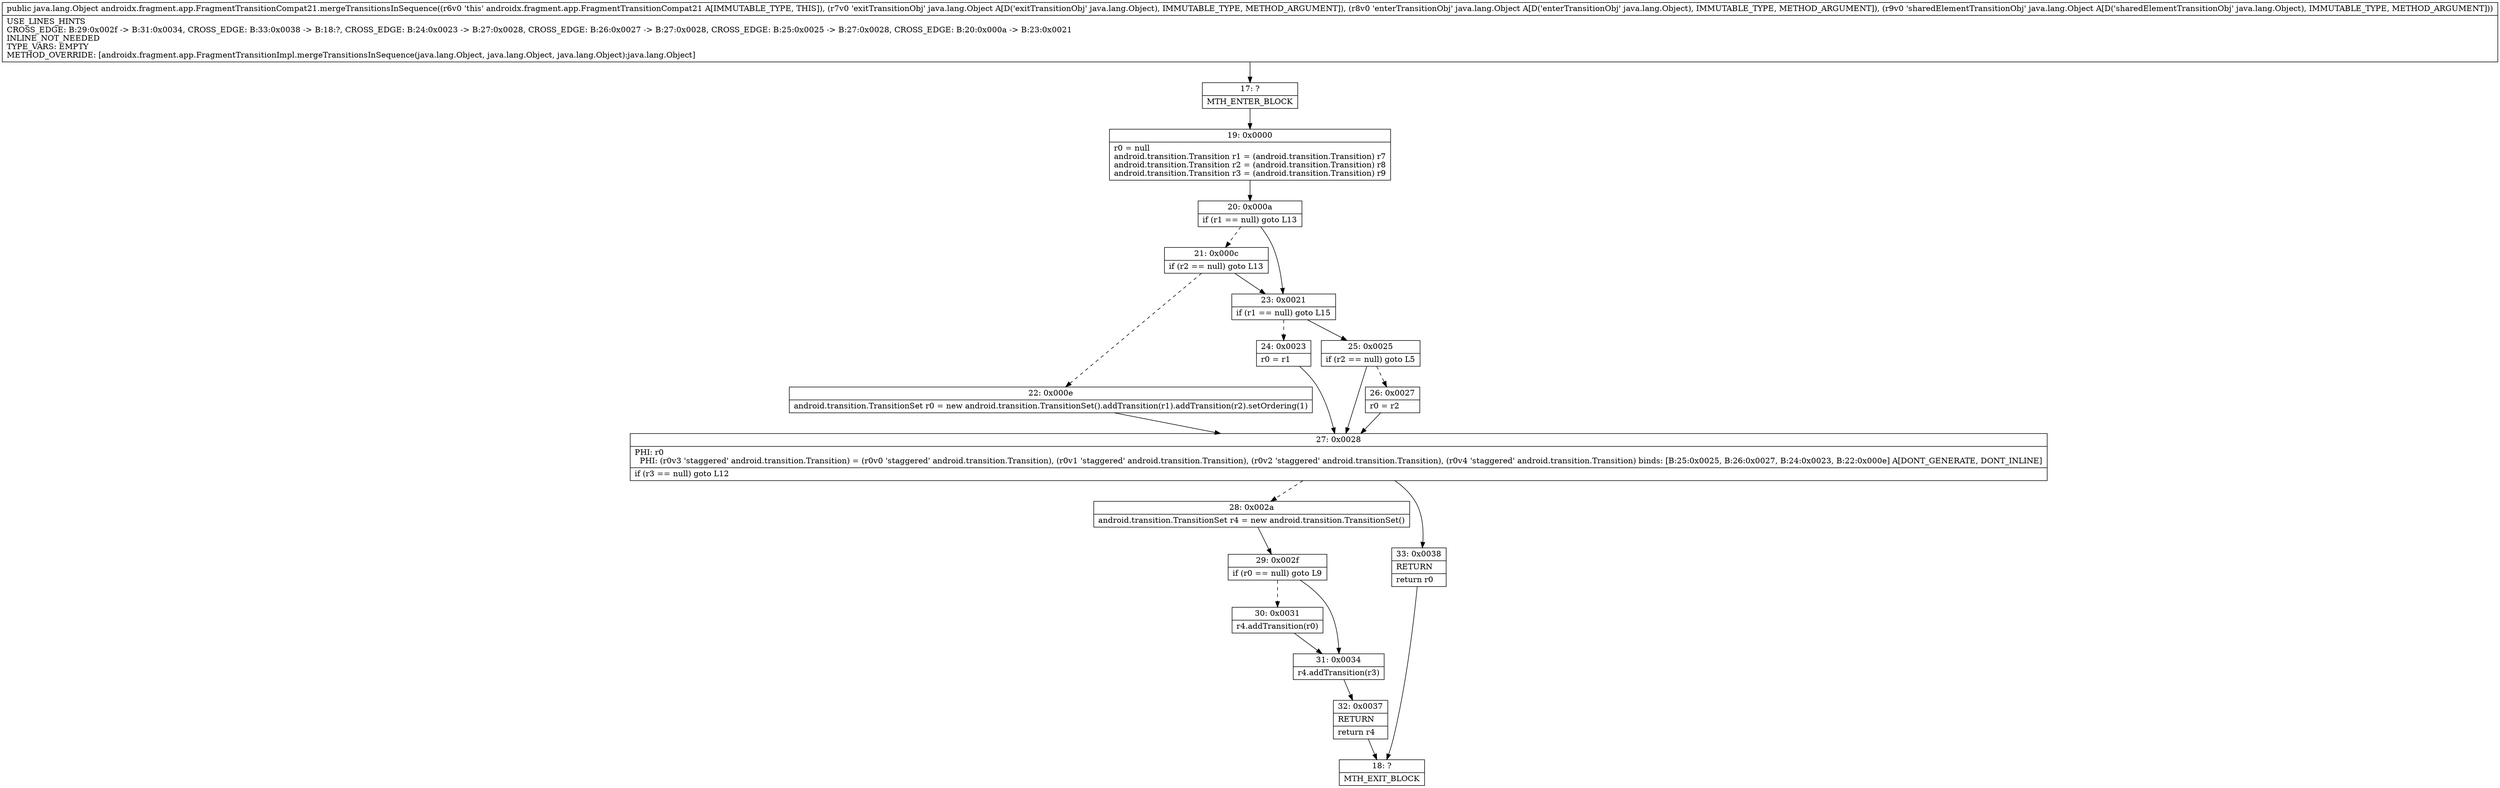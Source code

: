 digraph "CFG forandroidx.fragment.app.FragmentTransitionCompat21.mergeTransitionsInSequence(Ljava\/lang\/Object;Ljava\/lang\/Object;Ljava\/lang\/Object;)Ljava\/lang\/Object;" {
Node_17 [shape=record,label="{17\:\ ?|MTH_ENTER_BLOCK\l}"];
Node_19 [shape=record,label="{19\:\ 0x0000|r0 = null\landroid.transition.Transition r1 = (android.transition.Transition) r7\landroid.transition.Transition r2 = (android.transition.Transition) r8\landroid.transition.Transition r3 = (android.transition.Transition) r9\l}"];
Node_20 [shape=record,label="{20\:\ 0x000a|if (r1 == null) goto L13\l}"];
Node_21 [shape=record,label="{21\:\ 0x000c|if (r2 == null) goto L13\l}"];
Node_22 [shape=record,label="{22\:\ 0x000e|android.transition.TransitionSet r0 = new android.transition.TransitionSet().addTransition(r1).addTransition(r2).setOrdering(1)\l}"];
Node_27 [shape=record,label="{27\:\ 0x0028|PHI: r0 \l  PHI: (r0v3 'staggered' android.transition.Transition) = (r0v0 'staggered' android.transition.Transition), (r0v1 'staggered' android.transition.Transition), (r0v2 'staggered' android.transition.Transition), (r0v4 'staggered' android.transition.Transition) binds: [B:25:0x0025, B:26:0x0027, B:24:0x0023, B:22:0x000e] A[DONT_GENERATE, DONT_INLINE]\l|if (r3 == null) goto L12\l}"];
Node_28 [shape=record,label="{28\:\ 0x002a|android.transition.TransitionSet r4 = new android.transition.TransitionSet()\l}"];
Node_29 [shape=record,label="{29\:\ 0x002f|if (r0 == null) goto L9\l}"];
Node_30 [shape=record,label="{30\:\ 0x0031|r4.addTransition(r0)\l}"];
Node_31 [shape=record,label="{31\:\ 0x0034|r4.addTransition(r3)\l}"];
Node_32 [shape=record,label="{32\:\ 0x0037|RETURN\l|return r4\l}"];
Node_18 [shape=record,label="{18\:\ ?|MTH_EXIT_BLOCK\l}"];
Node_33 [shape=record,label="{33\:\ 0x0038|RETURN\l|return r0\l}"];
Node_23 [shape=record,label="{23\:\ 0x0021|if (r1 == null) goto L15\l}"];
Node_24 [shape=record,label="{24\:\ 0x0023|r0 = r1\l}"];
Node_25 [shape=record,label="{25\:\ 0x0025|if (r2 == null) goto L5\l}"];
Node_26 [shape=record,label="{26\:\ 0x0027|r0 = r2\l}"];
MethodNode[shape=record,label="{public java.lang.Object androidx.fragment.app.FragmentTransitionCompat21.mergeTransitionsInSequence((r6v0 'this' androidx.fragment.app.FragmentTransitionCompat21 A[IMMUTABLE_TYPE, THIS]), (r7v0 'exitTransitionObj' java.lang.Object A[D('exitTransitionObj' java.lang.Object), IMMUTABLE_TYPE, METHOD_ARGUMENT]), (r8v0 'enterTransitionObj' java.lang.Object A[D('enterTransitionObj' java.lang.Object), IMMUTABLE_TYPE, METHOD_ARGUMENT]), (r9v0 'sharedElementTransitionObj' java.lang.Object A[D('sharedElementTransitionObj' java.lang.Object), IMMUTABLE_TYPE, METHOD_ARGUMENT]))  | USE_LINES_HINTS\lCROSS_EDGE: B:29:0x002f \-\> B:31:0x0034, CROSS_EDGE: B:33:0x0038 \-\> B:18:?, CROSS_EDGE: B:24:0x0023 \-\> B:27:0x0028, CROSS_EDGE: B:26:0x0027 \-\> B:27:0x0028, CROSS_EDGE: B:25:0x0025 \-\> B:27:0x0028, CROSS_EDGE: B:20:0x000a \-\> B:23:0x0021\lINLINE_NOT_NEEDED\lTYPE_VARS: EMPTY\lMETHOD_OVERRIDE: [androidx.fragment.app.FragmentTransitionImpl.mergeTransitionsInSequence(java.lang.Object, java.lang.Object, java.lang.Object):java.lang.Object]\l}"];
MethodNode -> Node_17;Node_17 -> Node_19;
Node_19 -> Node_20;
Node_20 -> Node_21[style=dashed];
Node_20 -> Node_23;
Node_21 -> Node_22[style=dashed];
Node_21 -> Node_23;
Node_22 -> Node_27;
Node_27 -> Node_28[style=dashed];
Node_27 -> Node_33;
Node_28 -> Node_29;
Node_29 -> Node_30[style=dashed];
Node_29 -> Node_31;
Node_30 -> Node_31;
Node_31 -> Node_32;
Node_32 -> Node_18;
Node_33 -> Node_18;
Node_23 -> Node_24[style=dashed];
Node_23 -> Node_25;
Node_24 -> Node_27;
Node_25 -> Node_26[style=dashed];
Node_25 -> Node_27;
Node_26 -> Node_27;
}

